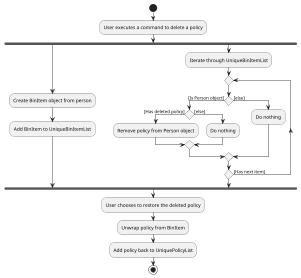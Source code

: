 @startuml

scale 0.4
start
:User executes a command to delete a policy;

fork
    :Create BinItem object from person;
    :Add BinItem to UniqueBinItemList;
fork again
    :Iterate through UniqueBinItemList;
    repeat
    if () then ([Is Person object])
        if () then ([Has deleted policy])
            :Remove policy from Person object;
        else ([else])
            :Do nothing;
        endif
    else ([else])
        :Do nothing;
    endif
    repeat while () is ([Has next item])
end fork

:User chooses to restore the deleted policy;

:Unwrap policy from BinItem;

:Add policy back to UniquePolicyList;

stop

@enduml
